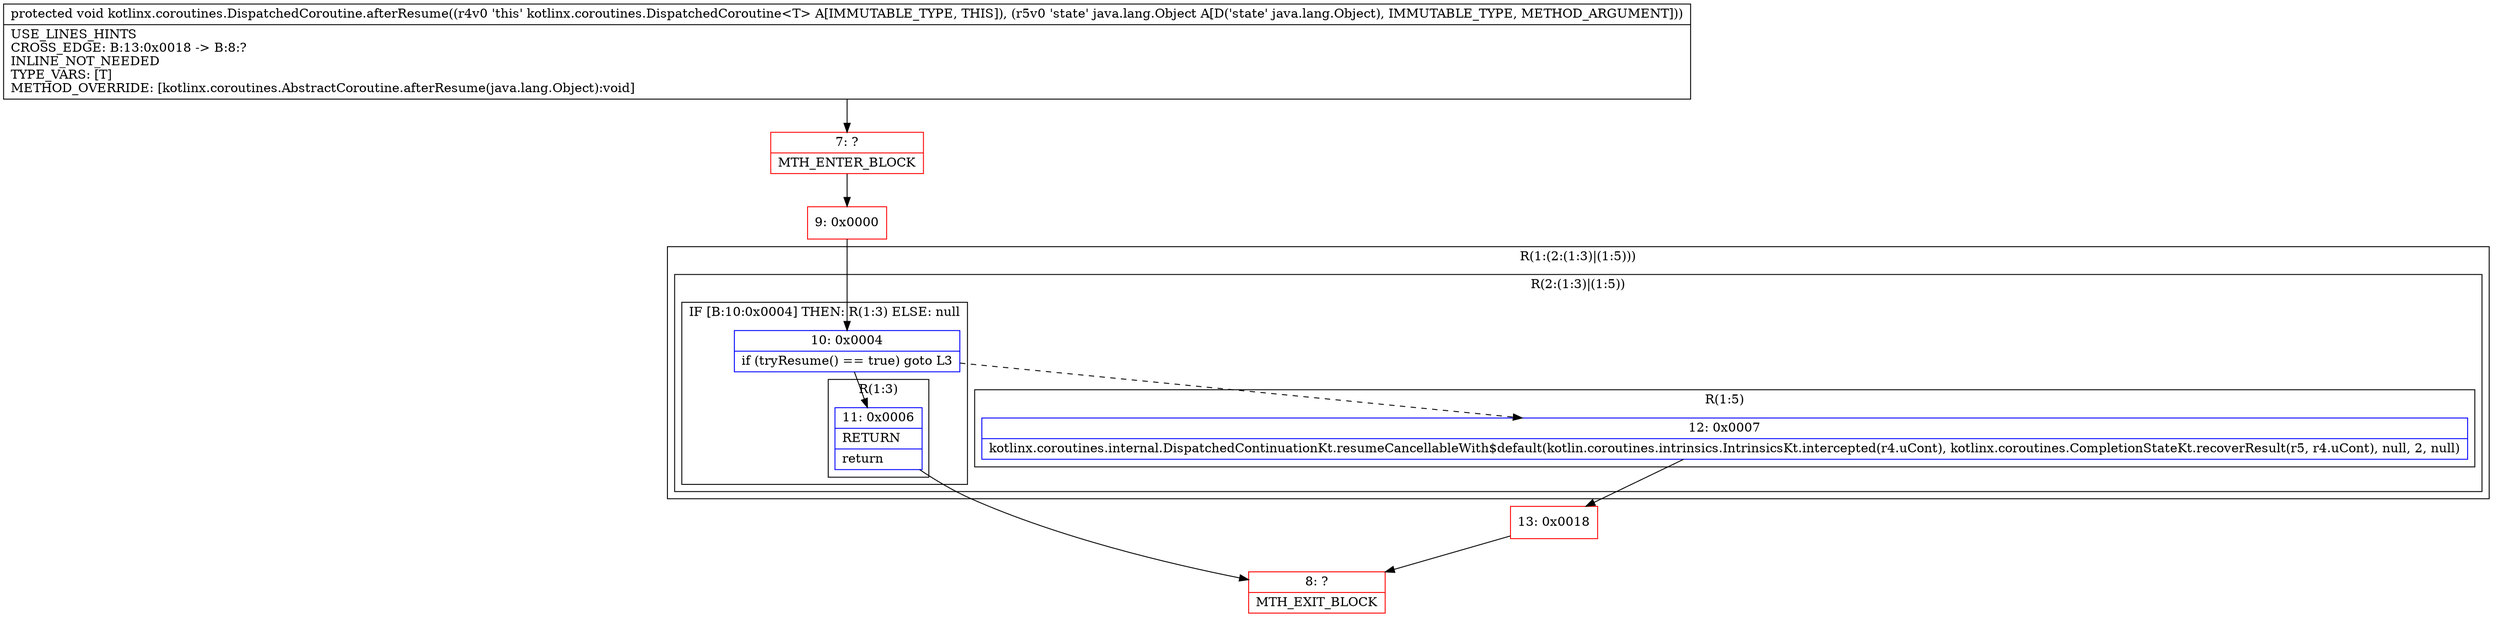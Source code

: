 digraph "CFG forkotlinx.coroutines.DispatchedCoroutine.afterResume(Ljava\/lang\/Object;)V" {
subgraph cluster_Region_2097894594 {
label = "R(1:(2:(1:3)|(1:5)))";
node [shape=record,color=blue];
subgraph cluster_Region_2135722558 {
label = "R(2:(1:3)|(1:5))";
node [shape=record,color=blue];
subgraph cluster_IfRegion_997240600 {
label = "IF [B:10:0x0004] THEN: R(1:3) ELSE: null";
node [shape=record,color=blue];
Node_10 [shape=record,label="{10\:\ 0x0004|if (tryResume() == true) goto L3\l}"];
subgraph cluster_Region_796621942 {
label = "R(1:3)";
node [shape=record,color=blue];
Node_11 [shape=record,label="{11\:\ 0x0006|RETURN\l|return\l}"];
}
}
subgraph cluster_Region_150044703 {
label = "R(1:5)";
node [shape=record,color=blue];
Node_12 [shape=record,label="{12\:\ 0x0007|kotlinx.coroutines.internal.DispatchedContinuationKt.resumeCancellableWith$default(kotlin.coroutines.intrinsics.IntrinsicsKt.intercepted(r4.uCont), kotlinx.coroutines.CompletionStateKt.recoverResult(r5, r4.uCont), null, 2, null)\l}"];
}
}
}
Node_7 [shape=record,color=red,label="{7\:\ ?|MTH_ENTER_BLOCK\l}"];
Node_9 [shape=record,color=red,label="{9\:\ 0x0000}"];
Node_8 [shape=record,color=red,label="{8\:\ ?|MTH_EXIT_BLOCK\l}"];
Node_13 [shape=record,color=red,label="{13\:\ 0x0018}"];
MethodNode[shape=record,label="{protected void kotlinx.coroutines.DispatchedCoroutine.afterResume((r4v0 'this' kotlinx.coroutines.DispatchedCoroutine\<T\> A[IMMUTABLE_TYPE, THIS]), (r5v0 'state' java.lang.Object A[D('state' java.lang.Object), IMMUTABLE_TYPE, METHOD_ARGUMENT]))  | USE_LINES_HINTS\lCROSS_EDGE: B:13:0x0018 \-\> B:8:?\lINLINE_NOT_NEEDED\lTYPE_VARS: [T]\lMETHOD_OVERRIDE: [kotlinx.coroutines.AbstractCoroutine.afterResume(java.lang.Object):void]\l}"];
MethodNode -> Node_7;Node_10 -> Node_11;
Node_10 -> Node_12[style=dashed];
Node_11 -> Node_8;
Node_12 -> Node_13;
Node_7 -> Node_9;
Node_9 -> Node_10;
Node_13 -> Node_8;
}

